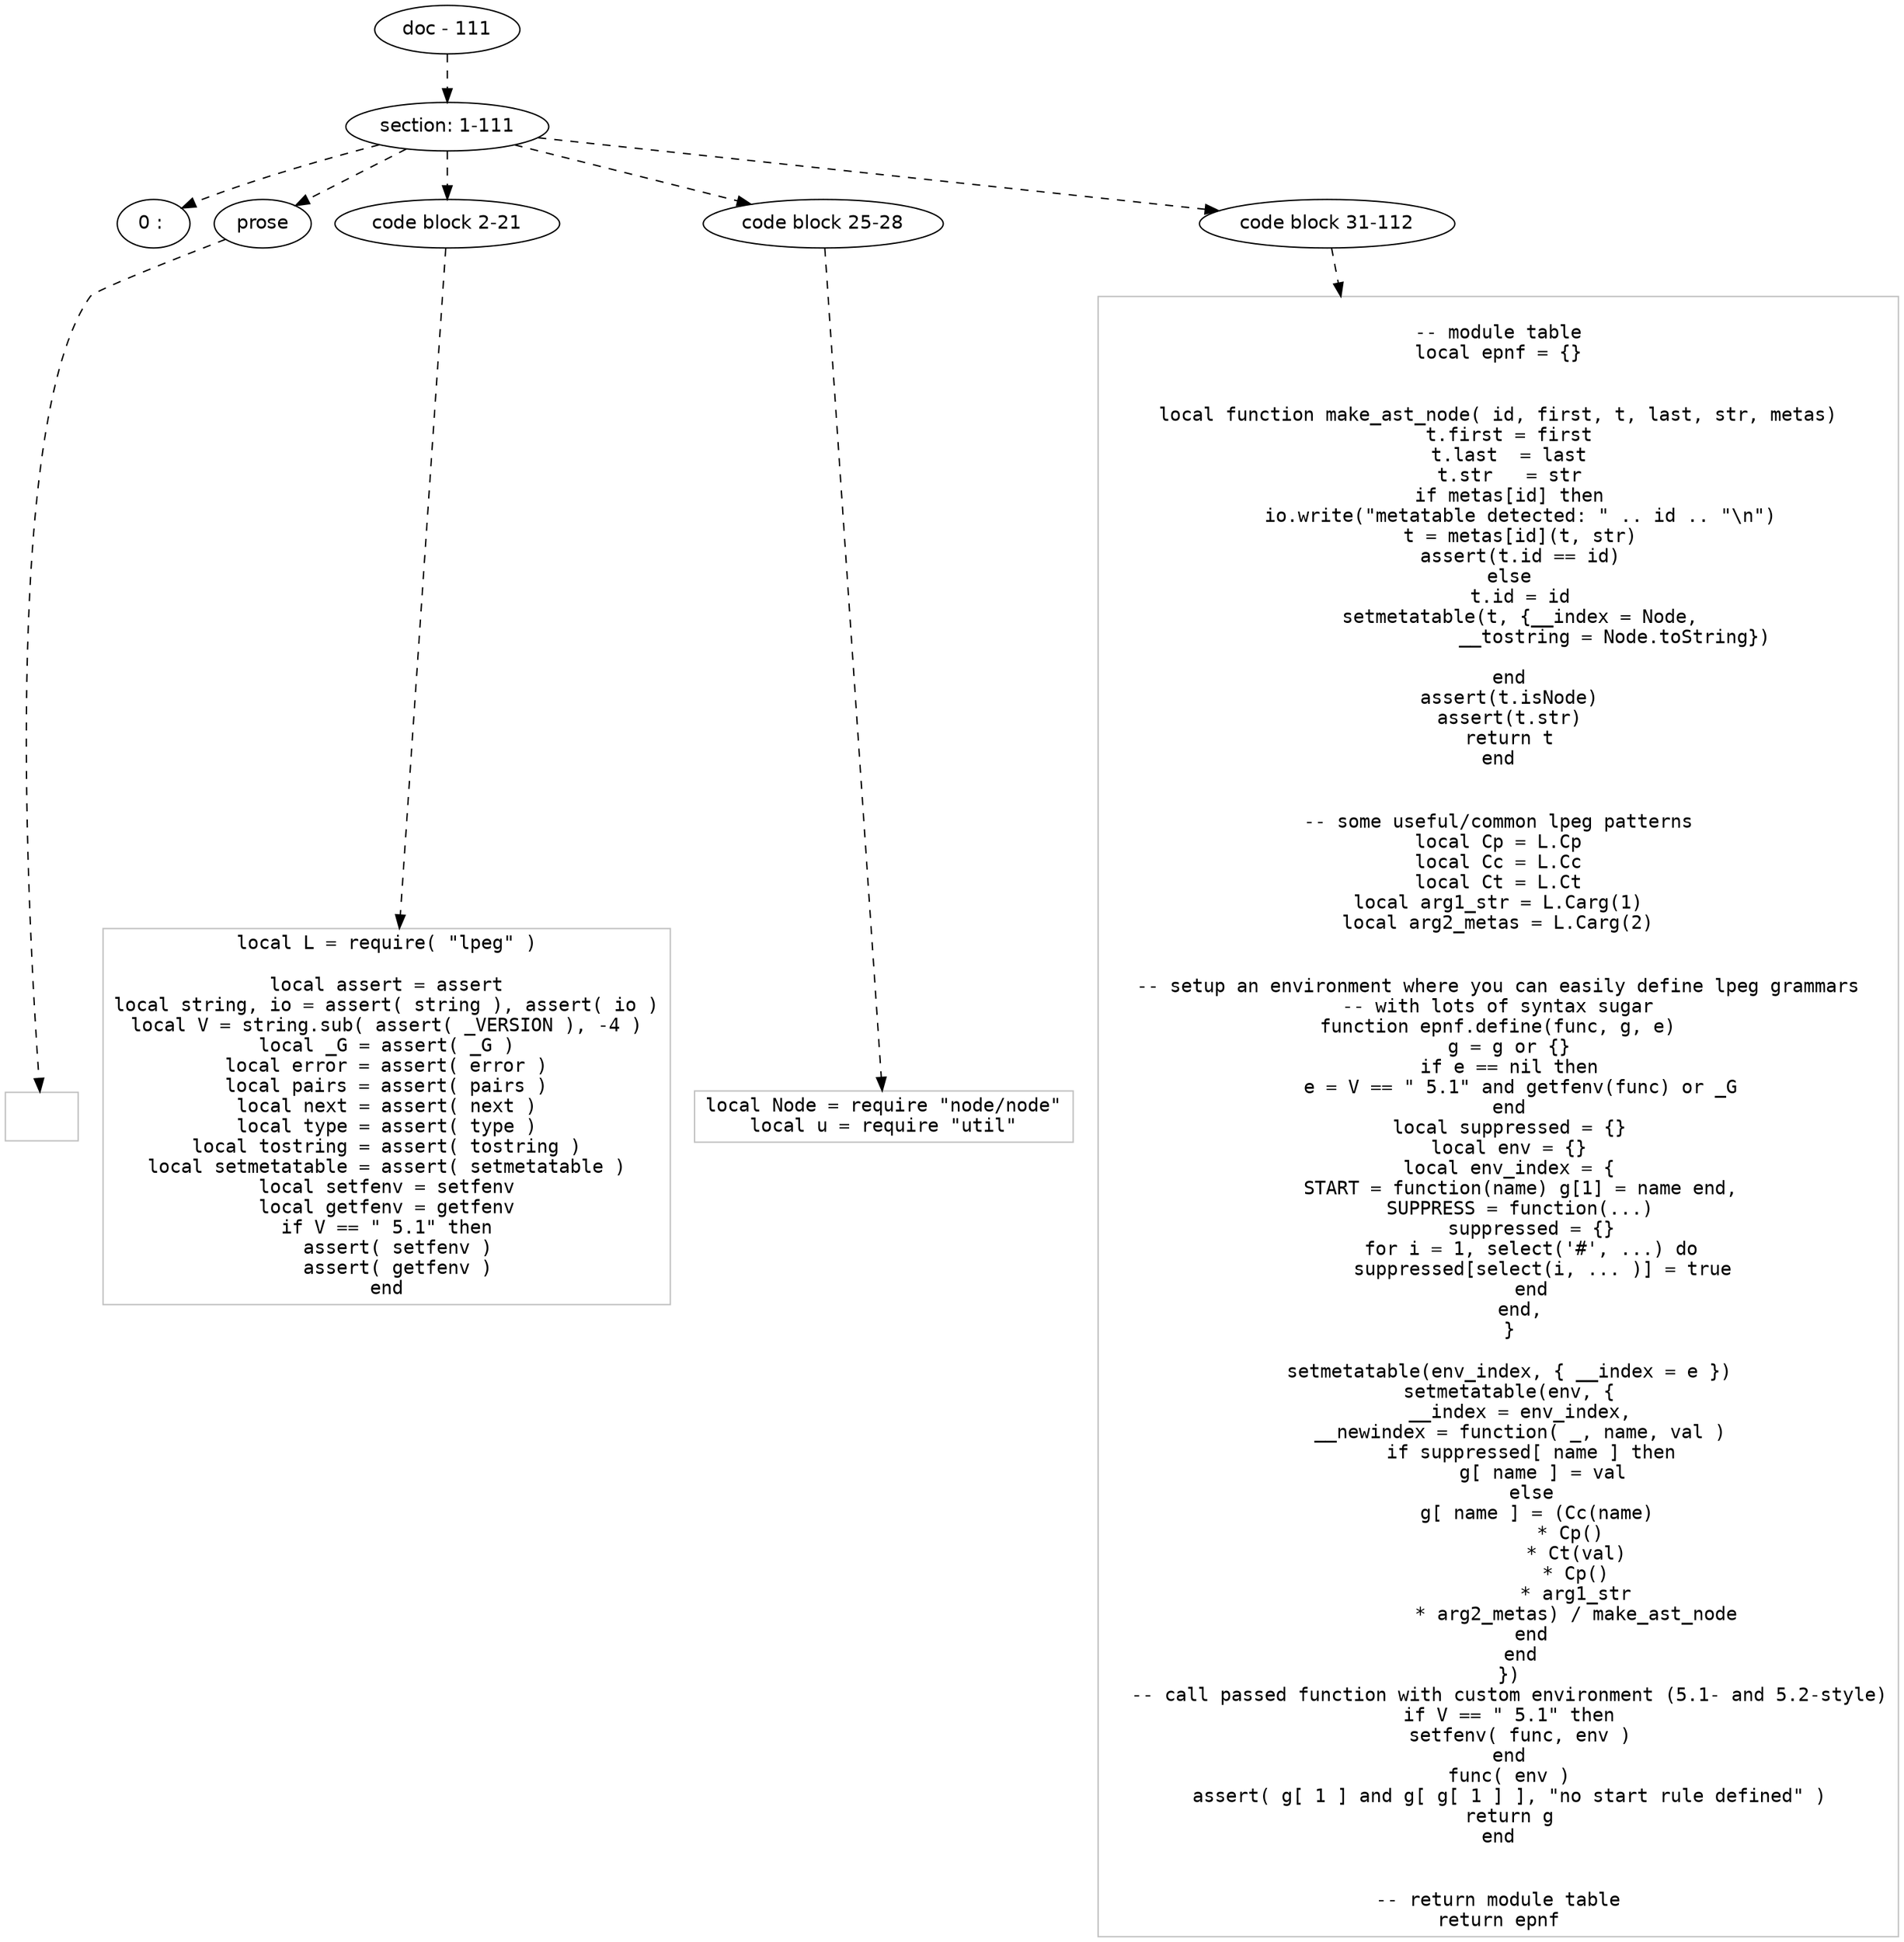 digraph hierarchy {

node [fontname=Helvetica]
edge [style=dashed]

doc_0 [label="doc - 111"]


doc_0 -> { section_1}
{rank=same; section_1}

section_1 [label="section: 1-111"]


section_1 -> { header_2 prose_3 codeblock_4 codeblock_5 codeblock_6}
{rank=same; header_2 prose_3 codeblock_4 codeblock_5 codeblock_6}

header_2 [label="0 : "]

prose_3 [label="prose"]

codeblock_4 [label="code block 2-21"]

codeblock_5 [label="code block 25-28"]

codeblock_6 [label="code block 31-112"]


prose_3 -> leaf_7
leaf_7  [color=Gray,shape=rectangle,fontname=Inconsolata,label=""]
codeblock_4 -> leaf_8
leaf_8  [color=Gray,shape=rectangle,fontname=Inconsolata,label="local L = require( \"lpeg\" )

local assert = assert
local string, io = assert( string ), assert( io )
local V = string.sub( assert( _VERSION ), -4 )
local _G = assert( _G )
local error = assert( error )
local pairs = assert( pairs )
local next = assert( next )
local type = assert( type )
local tostring = assert( tostring )
local setmetatable = assert( setmetatable )
local setfenv = setfenv
local getfenv = getfenv
if V == \" 5.1\" then
  assert( setfenv )
  assert( getfenv )
end"]
codeblock_5 -> leaf_9
leaf_9  [color=Gray,shape=rectangle,fontname=Inconsolata,label="local Node = require \"node/node\"
local u = require \"util\""]
codeblock_6 -> leaf_10
leaf_10  [color=Gray,shape=rectangle,fontname=Inconsolata,label="
-- module table
local epnf = {}
  

local function make_ast_node( id, first, t, last, str, metas)
  t.first = first
  t.last  = last
  t.str   = str
  if metas[id] then
    io.write(\"metatable detected: \" .. id .. \"\\n\")
    t = metas[id](t, str)
    assert(t.id == id)
  else
    t.id = id
    setmetatable(t, {__index = Node,
                     __tostring = Node.toString})
    
  end
  assert(t.isNode)
  assert(t.str)
  return t
end


-- some useful/common lpeg patterns
local Cp = L.Cp
local Cc = L.Cc
local Ct = L.Ct
local arg1_str = L.Carg(1)
local arg2_metas = L.Carg(2)


-- setup an environment where you can easily define lpeg grammars
-- with lots of syntax sugar
function epnf.define(func, g, e)
  g = g or {}
  if e == nil then
    e = V == \" 5.1\" and getfenv(func) or _G
  end
  local suppressed = {}
  local env = {}
  local env_index = {
    START = function(name) g[1] = name end,
    SUPPRESS = function(...)
      suppressed = {}
      for i = 1, select('#', ...) do
        suppressed[select(i, ... )] = true
      end
    end,
  }

  setmetatable(env_index, { __index = e })
  setmetatable(env, {
    __index = env_index,
    __newindex = function( _, name, val )
      if suppressed[ name ] then
        g[ name ] = val
      else
        g[ name ] = (Cc(name) 
              * Cp() 
              * Ct(val)
              * Cp()
              * arg1_str
              * arg2_metas) / make_ast_node
      end
    end
  })
  -- call passed function with custom environment (5.1- and 5.2-style)
  if V == \" 5.1\" then
    setfenv( func, env )
  end
  func( env )
  assert( g[ 1 ] and g[ g[ 1 ] ], \"no start rule defined\" )
  return g
end


-- return module table
return epnf"]

}
